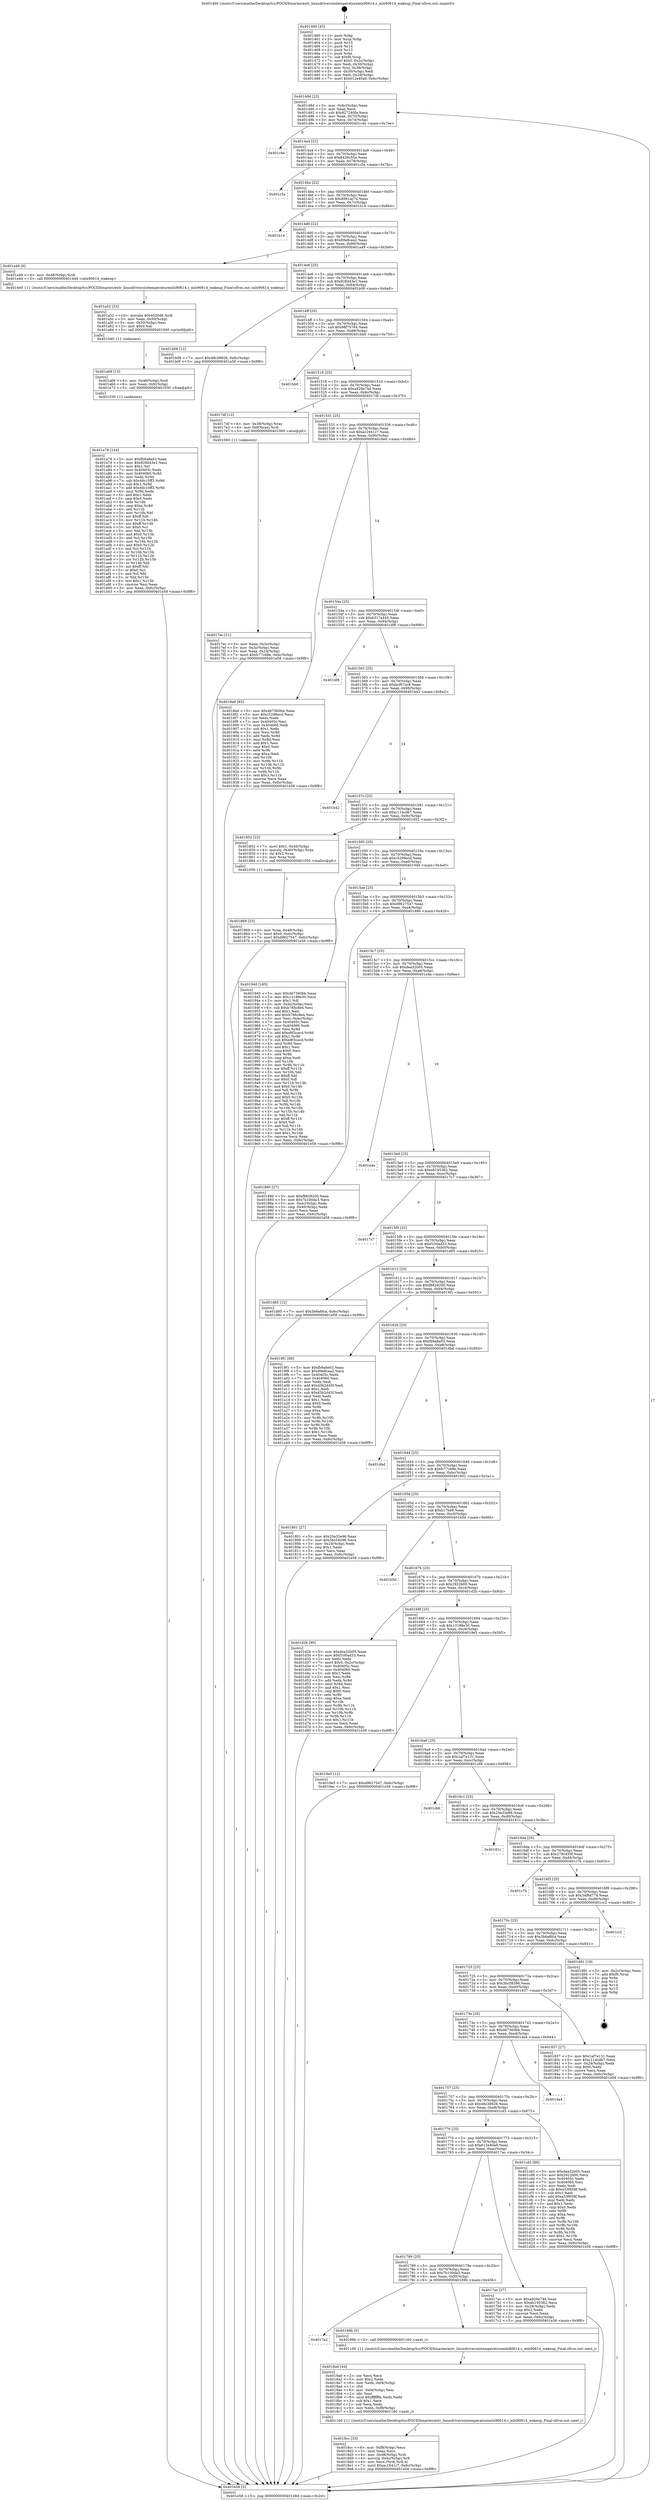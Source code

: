 digraph "0x401460" {
  label = "0x401460 (/mnt/c/Users/mathe/Desktop/tcc/POCII/binaries/extr_linuxdriversiiotemperaturemlx90614.c_mlx90614_wakeup_Final-ollvm.out::main(0))"
  labelloc = "t"
  node[shape=record]

  Entry [label="",width=0.3,height=0.3,shape=circle,fillcolor=black,style=filled]
  "0x40148d" [label="{
     0x40148d [23]\l
     | [instrs]\l
     &nbsp;&nbsp;0x40148d \<+3\>: mov -0x6c(%rbp),%eax\l
     &nbsp;&nbsp;0x401490 \<+2\>: mov %eax,%ecx\l
     &nbsp;&nbsp;0x401492 \<+6\>: sub $0x827240fa,%ecx\l
     &nbsp;&nbsp;0x401498 \<+3\>: mov %eax,-0x70(%rbp)\l
     &nbsp;&nbsp;0x40149b \<+3\>: mov %ecx,-0x74(%rbp)\l
     &nbsp;&nbsp;0x40149e \<+6\>: je 0000000000401c4e \<main+0x7ee\>\l
  }"]
  "0x401c4e" [label="{
     0x401c4e\l
  }", style=dashed]
  "0x4014a4" [label="{
     0x4014a4 [22]\l
     | [instrs]\l
     &nbsp;&nbsp;0x4014a4 \<+5\>: jmp 00000000004014a9 \<main+0x49\>\l
     &nbsp;&nbsp;0x4014a9 \<+3\>: mov -0x70(%rbp),%eax\l
     &nbsp;&nbsp;0x4014ac \<+5\>: sub $0x8426c55e,%eax\l
     &nbsp;&nbsp;0x4014b1 \<+3\>: mov %eax,-0x78(%rbp)\l
     &nbsp;&nbsp;0x4014b4 \<+6\>: je 0000000000401c5a \<main+0x7fa\>\l
  }"]
  Exit [label="",width=0.3,height=0.3,shape=circle,fillcolor=black,style=filled,peripheries=2]
  "0x401c5a" [label="{
     0x401c5a\l
  }", style=dashed]
  "0x4014ba" [label="{
     0x4014ba [22]\l
     | [instrs]\l
     &nbsp;&nbsp;0x4014ba \<+5\>: jmp 00000000004014bf \<main+0x5f\>\l
     &nbsp;&nbsp;0x4014bf \<+3\>: mov -0x70(%rbp),%eax\l
     &nbsp;&nbsp;0x4014c2 \<+5\>: sub $0x8991ac7d,%eax\l
     &nbsp;&nbsp;0x4014c7 \<+3\>: mov %eax,-0x7c(%rbp)\l
     &nbsp;&nbsp;0x4014ca \<+6\>: je 0000000000401b14 \<main+0x6b4\>\l
  }"]
  "0x401a78" [label="{
     0x401a78 [144]\l
     | [instrs]\l
     &nbsp;&nbsp;0x401a78 \<+5\>: mov $0xfb9a8e03,%eax\l
     &nbsp;&nbsp;0x401a7d \<+5\>: mov $0x928d43e1,%esi\l
     &nbsp;&nbsp;0x401a82 \<+2\>: mov $0x1,%cl\l
     &nbsp;&nbsp;0x401a84 \<+7\>: mov 0x40405c,%edx\l
     &nbsp;&nbsp;0x401a8b \<+8\>: mov 0x404060,%r8d\l
     &nbsp;&nbsp;0x401a93 \<+3\>: mov %edx,%r9d\l
     &nbsp;&nbsp;0x401a96 \<+7\>: sub $0x46c10ff3,%r9d\l
     &nbsp;&nbsp;0x401a9d \<+4\>: sub $0x1,%r9d\l
     &nbsp;&nbsp;0x401aa1 \<+7\>: add $0x46c10ff3,%r9d\l
     &nbsp;&nbsp;0x401aa8 \<+4\>: imul %r9d,%edx\l
     &nbsp;&nbsp;0x401aac \<+3\>: and $0x1,%edx\l
     &nbsp;&nbsp;0x401aaf \<+3\>: cmp $0x0,%edx\l
     &nbsp;&nbsp;0x401ab2 \<+4\>: sete %r10b\l
     &nbsp;&nbsp;0x401ab6 \<+4\>: cmp $0xa,%r8d\l
     &nbsp;&nbsp;0x401aba \<+4\>: setl %r11b\l
     &nbsp;&nbsp;0x401abe \<+3\>: mov %r10b,%bl\l
     &nbsp;&nbsp;0x401ac1 \<+3\>: xor $0xff,%bl\l
     &nbsp;&nbsp;0x401ac4 \<+3\>: mov %r11b,%r14b\l
     &nbsp;&nbsp;0x401ac7 \<+4\>: xor $0xff,%r14b\l
     &nbsp;&nbsp;0x401acb \<+3\>: xor $0x0,%cl\l
     &nbsp;&nbsp;0x401ace \<+3\>: mov %bl,%r15b\l
     &nbsp;&nbsp;0x401ad1 \<+4\>: and $0x0,%r15b\l
     &nbsp;&nbsp;0x401ad5 \<+3\>: and %cl,%r10b\l
     &nbsp;&nbsp;0x401ad8 \<+3\>: mov %r14b,%r12b\l
     &nbsp;&nbsp;0x401adb \<+4\>: and $0x0,%r12b\l
     &nbsp;&nbsp;0x401adf \<+3\>: and %cl,%r11b\l
     &nbsp;&nbsp;0x401ae2 \<+3\>: or %r10b,%r15b\l
     &nbsp;&nbsp;0x401ae5 \<+3\>: or %r11b,%r12b\l
     &nbsp;&nbsp;0x401ae8 \<+3\>: xor %r12b,%r15b\l
     &nbsp;&nbsp;0x401aeb \<+3\>: or %r14b,%bl\l
     &nbsp;&nbsp;0x401aee \<+3\>: xor $0xff,%bl\l
     &nbsp;&nbsp;0x401af1 \<+3\>: or $0x0,%cl\l
     &nbsp;&nbsp;0x401af4 \<+2\>: and %cl,%bl\l
     &nbsp;&nbsp;0x401af6 \<+3\>: or %bl,%r15b\l
     &nbsp;&nbsp;0x401af9 \<+4\>: test $0x1,%r15b\l
     &nbsp;&nbsp;0x401afd \<+3\>: cmovne %esi,%eax\l
     &nbsp;&nbsp;0x401b00 \<+3\>: mov %eax,-0x6c(%rbp)\l
     &nbsp;&nbsp;0x401b03 \<+5\>: jmp 0000000000401e58 \<main+0x9f8\>\l
  }"]
  "0x401b14" [label="{
     0x401b14\l
  }", style=dashed]
  "0x4014d0" [label="{
     0x4014d0 [22]\l
     | [instrs]\l
     &nbsp;&nbsp;0x4014d0 \<+5\>: jmp 00000000004014d5 \<main+0x75\>\l
     &nbsp;&nbsp;0x4014d5 \<+3\>: mov -0x70(%rbp),%eax\l
     &nbsp;&nbsp;0x4014d8 \<+5\>: sub $0x89e8cea2,%eax\l
     &nbsp;&nbsp;0x4014dd \<+3\>: mov %eax,-0x80(%rbp)\l
     &nbsp;&nbsp;0x4014e0 \<+6\>: je 0000000000401a49 \<main+0x5e9\>\l
  }"]
  "0x401a69" [label="{
     0x401a69 [15]\l
     | [instrs]\l
     &nbsp;&nbsp;0x401a69 \<+4\>: mov -0x48(%rbp),%rdi\l
     &nbsp;&nbsp;0x401a6d \<+6\>: mov %eax,-0xfc(%rbp)\l
     &nbsp;&nbsp;0x401a73 \<+5\>: call 0000000000401030 \<free@plt\>\l
     | [calls]\l
     &nbsp;&nbsp;0x401030 \{1\} (unknown)\l
  }"]
  "0x401a49" [label="{
     0x401a49 [9]\l
     | [instrs]\l
     &nbsp;&nbsp;0x401a49 \<+4\>: mov -0x48(%rbp),%rdi\l
     &nbsp;&nbsp;0x401a4d \<+5\>: call 0000000000401440 \<mlx90614_wakeup\>\l
     | [calls]\l
     &nbsp;&nbsp;0x401440 \{1\} (/mnt/c/Users/mathe/Desktop/tcc/POCII/binaries/extr_linuxdriversiiotemperaturemlx90614.c_mlx90614_wakeup_Final-ollvm.out::mlx90614_wakeup)\l
  }"]
  "0x4014e6" [label="{
     0x4014e6 [25]\l
     | [instrs]\l
     &nbsp;&nbsp;0x4014e6 \<+5\>: jmp 00000000004014eb \<main+0x8b\>\l
     &nbsp;&nbsp;0x4014eb \<+3\>: mov -0x70(%rbp),%eax\l
     &nbsp;&nbsp;0x4014ee \<+5\>: sub $0x928d43e1,%eax\l
     &nbsp;&nbsp;0x4014f3 \<+6\>: mov %eax,-0x84(%rbp)\l
     &nbsp;&nbsp;0x4014f9 \<+6\>: je 0000000000401b08 \<main+0x6a8\>\l
  }"]
  "0x401a52" [label="{
     0x401a52 [23]\l
     | [instrs]\l
     &nbsp;&nbsp;0x401a52 \<+10\>: movabs $0x4020d6,%rdi\l
     &nbsp;&nbsp;0x401a5c \<+3\>: mov %eax,-0x50(%rbp)\l
     &nbsp;&nbsp;0x401a5f \<+3\>: mov -0x50(%rbp),%esi\l
     &nbsp;&nbsp;0x401a62 \<+2\>: mov $0x0,%al\l
     &nbsp;&nbsp;0x401a64 \<+5\>: call 0000000000401040 \<printf@plt\>\l
     | [calls]\l
     &nbsp;&nbsp;0x401040 \{1\} (unknown)\l
  }"]
  "0x401b08" [label="{
     0x401b08 [12]\l
     | [instrs]\l
     &nbsp;&nbsp;0x401b08 \<+7\>: movl $0x48c38826,-0x6c(%rbp)\l
     &nbsp;&nbsp;0x401b0f \<+5\>: jmp 0000000000401e58 \<main+0x9f8\>\l
  }"]
  "0x4014ff" [label="{
     0x4014ff [25]\l
     | [instrs]\l
     &nbsp;&nbsp;0x4014ff \<+5\>: jmp 0000000000401504 \<main+0xa4\>\l
     &nbsp;&nbsp;0x401504 \<+3\>: mov -0x70(%rbp),%eax\l
     &nbsp;&nbsp;0x401507 \<+5\>: sub $0x98f75764,%eax\l
     &nbsp;&nbsp;0x40150c \<+6\>: mov %eax,-0x88(%rbp)\l
     &nbsp;&nbsp;0x401512 \<+6\>: je 0000000000401bb0 \<main+0x750\>\l
  }"]
  "0x4018cc" [label="{
     0x4018cc [33]\l
     | [instrs]\l
     &nbsp;&nbsp;0x4018cc \<+6\>: mov -0xf8(%rbp),%ecx\l
     &nbsp;&nbsp;0x4018d2 \<+3\>: imul %eax,%ecx\l
     &nbsp;&nbsp;0x4018d5 \<+4\>: mov -0x48(%rbp),%rdi\l
     &nbsp;&nbsp;0x4018d9 \<+4\>: movslq -0x4c(%rbp),%r8\l
     &nbsp;&nbsp;0x4018dd \<+4\>: mov %ecx,(%rdi,%r8,4)\l
     &nbsp;&nbsp;0x4018e1 \<+7\>: movl $0xac1641c7,-0x6c(%rbp)\l
     &nbsp;&nbsp;0x4018e8 \<+5\>: jmp 0000000000401e58 \<main+0x9f8\>\l
  }"]
  "0x401bb0" [label="{
     0x401bb0\l
  }", style=dashed]
  "0x401518" [label="{
     0x401518 [25]\l
     | [instrs]\l
     &nbsp;&nbsp;0x401518 \<+5\>: jmp 000000000040151d \<main+0xbd\>\l
     &nbsp;&nbsp;0x40151d \<+3\>: mov -0x70(%rbp),%eax\l
     &nbsp;&nbsp;0x401520 \<+5\>: sub $0xa929e74d,%eax\l
     &nbsp;&nbsp;0x401525 \<+6\>: mov %eax,-0x8c(%rbp)\l
     &nbsp;&nbsp;0x40152b \<+6\>: je 00000000004017df \<main+0x37f\>\l
  }"]
  "0x4018a0" [label="{
     0x4018a0 [44]\l
     | [instrs]\l
     &nbsp;&nbsp;0x4018a0 \<+2\>: xor %ecx,%ecx\l
     &nbsp;&nbsp;0x4018a2 \<+5\>: mov $0x2,%edx\l
     &nbsp;&nbsp;0x4018a7 \<+6\>: mov %edx,-0xf4(%rbp)\l
     &nbsp;&nbsp;0x4018ad \<+1\>: cltd\l
     &nbsp;&nbsp;0x4018ae \<+6\>: mov -0xf4(%rbp),%esi\l
     &nbsp;&nbsp;0x4018b4 \<+2\>: idiv %esi\l
     &nbsp;&nbsp;0x4018b6 \<+6\>: imul $0xfffffffe,%edx,%edx\l
     &nbsp;&nbsp;0x4018bc \<+3\>: sub $0x1,%ecx\l
     &nbsp;&nbsp;0x4018bf \<+2\>: sub %ecx,%edx\l
     &nbsp;&nbsp;0x4018c1 \<+6\>: mov %edx,-0xf8(%rbp)\l
     &nbsp;&nbsp;0x4018c7 \<+5\>: call 0000000000401160 \<next_i\>\l
     | [calls]\l
     &nbsp;&nbsp;0x401160 \{1\} (/mnt/c/Users/mathe/Desktop/tcc/POCII/binaries/extr_linuxdriversiiotemperaturemlx90614.c_mlx90614_wakeup_Final-ollvm.out::next_i)\l
  }"]
  "0x4017df" [label="{
     0x4017df [13]\l
     | [instrs]\l
     &nbsp;&nbsp;0x4017df \<+4\>: mov -0x38(%rbp),%rax\l
     &nbsp;&nbsp;0x4017e3 \<+4\>: mov 0x8(%rax),%rdi\l
     &nbsp;&nbsp;0x4017e7 \<+5\>: call 0000000000401060 \<atoi@plt\>\l
     | [calls]\l
     &nbsp;&nbsp;0x401060 \{1\} (unknown)\l
  }"]
  "0x401531" [label="{
     0x401531 [25]\l
     | [instrs]\l
     &nbsp;&nbsp;0x401531 \<+5\>: jmp 0000000000401536 \<main+0xd6\>\l
     &nbsp;&nbsp;0x401536 \<+3\>: mov -0x70(%rbp),%eax\l
     &nbsp;&nbsp;0x401539 \<+5\>: sub $0xac1641c7,%eax\l
     &nbsp;&nbsp;0x40153e \<+6\>: mov %eax,-0x90(%rbp)\l
     &nbsp;&nbsp;0x401544 \<+6\>: je 00000000004018ed \<main+0x48d\>\l
  }"]
  "0x4017a2" [label="{
     0x4017a2\l
  }", style=dashed]
  "0x4018ed" [label="{
     0x4018ed [83]\l
     | [instrs]\l
     &nbsp;&nbsp;0x4018ed \<+5\>: mov $0x467360bb,%eax\l
     &nbsp;&nbsp;0x4018f2 \<+5\>: mov $0xc5298ecd,%ecx\l
     &nbsp;&nbsp;0x4018f7 \<+2\>: xor %edx,%edx\l
     &nbsp;&nbsp;0x4018f9 \<+7\>: mov 0x40405c,%esi\l
     &nbsp;&nbsp;0x401900 \<+7\>: mov 0x404060,%edi\l
     &nbsp;&nbsp;0x401907 \<+3\>: sub $0x1,%edx\l
     &nbsp;&nbsp;0x40190a \<+3\>: mov %esi,%r8d\l
     &nbsp;&nbsp;0x40190d \<+3\>: add %edx,%r8d\l
     &nbsp;&nbsp;0x401910 \<+4\>: imul %r8d,%esi\l
     &nbsp;&nbsp;0x401914 \<+3\>: and $0x1,%esi\l
     &nbsp;&nbsp;0x401917 \<+3\>: cmp $0x0,%esi\l
     &nbsp;&nbsp;0x40191a \<+4\>: sete %r9b\l
     &nbsp;&nbsp;0x40191e \<+3\>: cmp $0xa,%edi\l
     &nbsp;&nbsp;0x401921 \<+4\>: setl %r10b\l
     &nbsp;&nbsp;0x401925 \<+3\>: mov %r9b,%r11b\l
     &nbsp;&nbsp;0x401928 \<+3\>: and %r10b,%r11b\l
     &nbsp;&nbsp;0x40192b \<+3\>: xor %r10b,%r9b\l
     &nbsp;&nbsp;0x40192e \<+3\>: or %r9b,%r11b\l
     &nbsp;&nbsp;0x401931 \<+4\>: test $0x1,%r11b\l
     &nbsp;&nbsp;0x401935 \<+3\>: cmovne %ecx,%eax\l
     &nbsp;&nbsp;0x401938 \<+3\>: mov %eax,-0x6c(%rbp)\l
     &nbsp;&nbsp;0x40193b \<+5\>: jmp 0000000000401e58 \<main+0x9f8\>\l
  }"]
  "0x40154a" [label="{
     0x40154a [25]\l
     | [instrs]\l
     &nbsp;&nbsp;0x40154a \<+5\>: jmp 000000000040154f \<main+0xef\>\l
     &nbsp;&nbsp;0x40154f \<+3\>: mov -0x70(%rbp),%eax\l
     &nbsp;&nbsp;0x401552 \<+5\>: sub $0xb317a445,%eax\l
     &nbsp;&nbsp;0x401557 \<+6\>: mov %eax,-0x94(%rbp)\l
     &nbsp;&nbsp;0x40155d \<+6\>: je 0000000000401df8 \<main+0x998\>\l
  }"]
  "0x40189b" [label="{
     0x40189b [5]\l
     | [instrs]\l
     &nbsp;&nbsp;0x40189b \<+5\>: call 0000000000401160 \<next_i\>\l
     | [calls]\l
     &nbsp;&nbsp;0x401160 \{1\} (/mnt/c/Users/mathe/Desktop/tcc/POCII/binaries/extr_linuxdriversiiotemperaturemlx90614.c_mlx90614_wakeup_Final-ollvm.out::next_i)\l
  }"]
  "0x401df8" [label="{
     0x401df8\l
  }", style=dashed]
  "0x401563" [label="{
     0x401563 [25]\l
     | [instrs]\l
     &nbsp;&nbsp;0x401563 \<+5\>: jmp 0000000000401568 \<main+0x108\>\l
     &nbsp;&nbsp;0x401568 \<+3\>: mov -0x70(%rbp),%eax\l
     &nbsp;&nbsp;0x40156b \<+5\>: sub $0xbcf67ac8,%eax\l
     &nbsp;&nbsp;0x401570 \<+6\>: mov %eax,-0x98(%rbp)\l
     &nbsp;&nbsp;0x401576 \<+6\>: je 0000000000401b42 \<main+0x6e2\>\l
  }"]
  "0x401869" [label="{
     0x401869 [23]\l
     | [instrs]\l
     &nbsp;&nbsp;0x401869 \<+4\>: mov %rax,-0x48(%rbp)\l
     &nbsp;&nbsp;0x40186d \<+7\>: movl $0x0,-0x4c(%rbp)\l
     &nbsp;&nbsp;0x401874 \<+7\>: movl $0xd9627547,-0x6c(%rbp)\l
     &nbsp;&nbsp;0x40187b \<+5\>: jmp 0000000000401e58 \<main+0x9f8\>\l
  }"]
  "0x401b42" [label="{
     0x401b42\l
  }", style=dashed]
  "0x40157c" [label="{
     0x40157c [25]\l
     | [instrs]\l
     &nbsp;&nbsp;0x40157c \<+5\>: jmp 0000000000401581 \<main+0x121\>\l
     &nbsp;&nbsp;0x401581 \<+3\>: mov -0x70(%rbp),%eax\l
     &nbsp;&nbsp;0x401584 \<+5\>: sub $0xc114cdb7,%eax\l
     &nbsp;&nbsp;0x401589 \<+6\>: mov %eax,-0x9c(%rbp)\l
     &nbsp;&nbsp;0x40158f \<+6\>: je 0000000000401852 \<main+0x3f2\>\l
  }"]
  "0x4017ec" [label="{
     0x4017ec [21]\l
     | [instrs]\l
     &nbsp;&nbsp;0x4017ec \<+3\>: mov %eax,-0x3c(%rbp)\l
     &nbsp;&nbsp;0x4017ef \<+3\>: mov -0x3c(%rbp),%eax\l
     &nbsp;&nbsp;0x4017f2 \<+3\>: mov %eax,-0x24(%rbp)\l
     &nbsp;&nbsp;0x4017f5 \<+7\>: movl $0xfc77c68e,-0x6c(%rbp)\l
     &nbsp;&nbsp;0x4017fc \<+5\>: jmp 0000000000401e58 \<main+0x9f8\>\l
  }"]
  "0x401852" [label="{
     0x401852 [23]\l
     | [instrs]\l
     &nbsp;&nbsp;0x401852 \<+7\>: movl $0x1,-0x40(%rbp)\l
     &nbsp;&nbsp;0x401859 \<+4\>: movslq -0x40(%rbp),%rax\l
     &nbsp;&nbsp;0x40185d \<+4\>: shl $0x2,%rax\l
     &nbsp;&nbsp;0x401861 \<+3\>: mov %rax,%rdi\l
     &nbsp;&nbsp;0x401864 \<+5\>: call 0000000000401050 \<malloc@plt\>\l
     | [calls]\l
     &nbsp;&nbsp;0x401050 \{1\} (unknown)\l
  }"]
  "0x401595" [label="{
     0x401595 [25]\l
     | [instrs]\l
     &nbsp;&nbsp;0x401595 \<+5\>: jmp 000000000040159a \<main+0x13a\>\l
     &nbsp;&nbsp;0x40159a \<+3\>: mov -0x70(%rbp),%eax\l
     &nbsp;&nbsp;0x40159d \<+5\>: sub $0xc5298ecd,%eax\l
     &nbsp;&nbsp;0x4015a2 \<+6\>: mov %eax,-0xa0(%rbp)\l
     &nbsp;&nbsp;0x4015a8 \<+6\>: je 0000000000401940 \<main+0x4e0\>\l
  }"]
  "0x401460" [label="{
     0x401460 [45]\l
     | [instrs]\l
     &nbsp;&nbsp;0x401460 \<+1\>: push %rbp\l
     &nbsp;&nbsp;0x401461 \<+3\>: mov %rsp,%rbp\l
     &nbsp;&nbsp;0x401464 \<+2\>: push %r15\l
     &nbsp;&nbsp;0x401466 \<+2\>: push %r14\l
     &nbsp;&nbsp;0x401468 \<+2\>: push %r12\l
     &nbsp;&nbsp;0x40146a \<+1\>: push %rbx\l
     &nbsp;&nbsp;0x40146b \<+7\>: sub $0xf0,%rsp\l
     &nbsp;&nbsp;0x401472 \<+7\>: movl $0x0,-0x2c(%rbp)\l
     &nbsp;&nbsp;0x401479 \<+3\>: mov %edi,-0x30(%rbp)\l
     &nbsp;&nbsp;0x40147c \<+4\>: mov %rsi,-0x38(%rbp)\l
     &nbsp;&nbsp;0x401480 \<+3\>: mov -0x30(%rbp),%edi\l
     &nbsp;&nbsp;0x401483 \<+3\>: mov %edi,-0x28(%rbp)\l
     &nbsp;&nbsp;0x401486 \<+7\>: movl $0x612e40a9,-0x6c(%rbp)\l
  }"]
  "0x401940" [label="{
     0x401940 [165]\l
     | [instrs]\l
     &nbsp;&nbsp;0x401940 \<+5\>: mov $0x467360bb,%eax\l
     &nbsp;&nbsp;0x401945 \<+5\>: mov $0x13188e30,%ecx\l
     &nbsp;&nbsp;0x40194a \<+2\>: mov $0x1,%dl\l
     &nbsp;&nbsp;0x40194c \<+3\>: mov -0x4c(%rbp),%esi\l
     &nbsp;&nbsp;0x40194f \<+6\>: sub $0xb766c8e4,%esi\l
     &nbsp;&nbsp;0x401955 \<+3\>: add $0x1,%esi\l
     &nbsp;&nbsp;0x401958 \<+6\>: add $0xb766c8e4,%esi\l
     &nbsp;&nbsp;0x40195e \<+3\>: mov %esi,-0x4c(%rbp)\l
     &nbsp;&nbsp;0x401961 \<+7\>: mov 0x40405c,%esi\l
     &nbsp;&nbsp;0x401968 \<+7\>: mov 0x404060,%edi\l
     &nbsp;&nbsp;0x40196f \<+3\>: mov %esi,%r8d\l
     &nbsp;&nbsp;0x401972 \<+7\>: add $0xe8f3cac4,%r8d\l
     &nbsp;&nbsp;0x401979 \<+4\>: sub $0x1,%r8d\l
     &nbsp;&nbsp;0x40197d \<+7\>: sub $0xe8f3cac4,%r8d\l
     &nbsp;&nbsp;0x401984 \<+4\>: imul %r8d,%esi\l
     &nbsp;&nbsp;0x401988 \<+3\>: and $0x1,%esi\l
     &nbsp;&nbsp;0x40198b \<+3\>: cmp $0x0,%esi\l
     &nbsp;&nbsp;0x40198e \<+4\>: sete %r9b\l
     &nbsp;&nbsp;0x401992 \<+3\>: cmp $0xa,%edi\l
     &nbsp;&nbsp;0x401995 \<+4\>: setl %r10b\l
     &nbsp;&nbsp;0x401999 \<+3\>: mov %r9b,%r11b\l
     &nbsp;&nbsp;0x40199c \<+4\>: xor $0xff,%r11b\l
     &nbsp;&nbsp;0x4019a0 \<+3\>: mov %r10b,%bl\l
     &nbsp;&nbsp;0x4019a3 \<+3\>: xor $0xff,%bl\l
     &nbsp;&nbsp;0x4019a6 \<+3\>: xor $0x0,%dl\l
     &nbsp;&nbsp;0x4019a9 \<+3\>: mov %r11b,%r14b\l
     &nbsp;&nbsp;0x4019ac \<+4\>: and $0x0,%r14b\l
     &nbsp;&nbsp;0x4019b0 \<+3\>: and %dl,%r9b\l
     &nbsp;&nbsp;0x4019b3 \<+3\>: mov %bl,%r15b\l
     &nbsp;&nbsp;0x4019b6 \<+4\>: and $0x0,%r15b\l
     &nbsp;&nbsp;0x4019ba \<+3\>: and %dl,%r10b\l
     &nbsp;&nbsp;0x4019bd \<+3\>: or %r9b,%r14b\l
     &nbsp;&nbsp;0x4019c0 \<+3\>: or %r10b,%r15b\l
     &nbsp;&nbsp;0x4019c3 \<+3\>: xor %r15b,%r14b\l
     &nbsp;&nbsp;0x4019c6 \<+3\>: or %bl,%r11b\l
     &nbsp;&nbsp;0x4019c9 \<+4\>: xor $0xff,%r11b\l
     &nbsp;&nbsp;0x4019cd \<+3\>: or $0x0,%dl\l
     &nbsp;&nbsp;0x4019d0 \<+3\>: and %dl,%r11b\l
     &nbsp;&nbsp;0x4019d3 \<+3\>: or %r11b,%r14b\l
     &nbsp;&nbsp;0x4019d6 \<+4\>: test $0x1,%r14b\l
     &nbsp;&nbsp;0x4019da \<+3\>: cmovne %ecx,%eax\l
     &nbsp;&nbsp;0x4019dd \<+3\>: mov %eax,-0x6c(%rbp)\l
     &nbsp;&nbsp;0x4019e0 \<+5\>: jmp 0000000000401e58 \<main+0x9f8\>\l
  }"]
  "0x4015ae" [label="{
     0x4015ae [25]\l
     | [instrs]\l
     &nbsp;&nbsp;0x4015ae \<+5\>: jmp 00000000004015b3 \<main+0x153\>\l
     &nbsp;&nbsp;0x4015b3 \<+3\>: mov -0x70(%rbp),%eax\l
     &nbsp;&nbsp;0x4015b6 \<+5\>: sub $0xd9627547,%eax\l
     &nbsp;&nbsp;0x4015bb \<+6\>: mov %eax,-0xa4(%rbp)\l
     &nbsp;&nbsp;0x4015c1 \<+6\>: je 0000000000401880 \<main+0x420\>\l
  }"]
  "0x401e58" [label="{
     0x401e58 [5]\l
     | [instrs]\l
     &nbsp;&nbsp;0x401e58 \<+5\>: jmp 000000000040148d \<main+0x2d\>\l
  }"]
  "0x401880" [label="{
     0x401880 [27]\l
     | [instrs]\l
     &nbsp;&nbsp;0x401880 \<+5\>: mov $0xf8828200,%eax\l
     &nbsp;&nbsp;0x401885 \<+5\>: mov $0x7b100da3,%ecx\l
     &nbsp;&nbsp;0x40188a \<+3\>: mov -0x4c(%rbp),%edx\l
     &nbsp;&nbsp;0x40188d \<+3\>: cmp -0x40(%rbp),%edx\l
     &nbsp;&nbsp;0x401890 \<+3\>: cmovl %ecx,%eax\l
     &nbsp;&nbsp;0x401893 \<+3\>: mov %eax,-0x6c(%rbp)\l
     &nbsp;&nbsp;0x401896 \<+5\>: jmp 0000000000401e58 \<main+0x9f8\>\l
  }"]
  "0x4015c7" [label="{
     0x4015c7 [25]\l
     | [instrs]\l
     &nbsp;&nbsp;0x4015c7 \<+5\>: jmp 00000000004015cc \<main+0x16c\>\l
     &nbsp;&nbsp;0x4015cc \<+3\>: mov -0x70(%rbp),%eax\l
     &nbsp;&nbsp;0x4015cf \<+5\>: sub $0xdea32b05,%eax\l
     &nbsp;&nbsp;0x4015d4 \<+6\>: mov %eax,-0xa8(%rbp)\l
     &nbsp;&nbsp;0x4015da \<+6\>: je 0000000000401e4a \<main+0x9ea\>\l
  }"]
  "0x401789" [label="{
     0x401789 [25]\l
     | [instrs]\l
     &nbsp;&nbsp;0x401789 \<+5\>: jmp 000000000040178e \<main+0x32e\>\l
     &nbsp;&nbsp;0x40178e \<+3\>: mov -0x70(%rbp),%eax\l
     &nbsp;&nbsp;0x401791 \<+5\>: sub $0x7b100da3,%eax\l
     &nbsp;&nbsp;0x401796 \<+6\>: mov %eax,-0xf0(%rbp)\l
     &nbsp;&nbsp;0x40179c \<+6\>: je 000000000040189b \<main+0x43b\>\l
  }"]
  "0x401e4a" [label="{
     0x401e4a\l
  }", style=dashed]
  "0x4015e0" [label="{
     0x4015e0 [25]\l
     | [instrs]\l
     &nbsp;&nbsp;0x4015e0 \<+5\>: jmp 00000000004015e5 \<main+0x185\>\l
     &nbsp;&nbsp;0x4015e5 \<+3\>: mov -0x70(%rbp),%eax\l
     &nbsp;&nbsp;0x4015e8 \<+5\>: sub $0xeb195362,%eax\l
     &nbsp;&nbsp;0x4015ed \<+6\>: mov %eax,-0xac(%rbp)\l
     &nbsp;&nbsp;0x4015f3 \<+6\>: je 00000000004017c7 \<main+0x367\>\l
  }"]
  "0x4017ac" [label="{
     0x4017ac [27]\l
     | [instrs]\l
     &nbsp;&nbsp;0x4017ac \<+5\>: mov $0xa929e74d,%eax\l
     &nbsp;&nbsp;0x4017b1 \<+5\>: mov $0xeb195362,%ecx\l
     &nbsp;&nbsp;0x4017b6 \<+3\>: mov -0x28(%rbp),%edx\l
     &nbsp;&nbsp;0x4017b9 \<+3\>: cmp $0x2,%edx\l
     &nbsp;&nbsp;0x4017bc \<+3\>: cmovne %ecx,%eax\l
     &nbsp;&nbsp;0x4017bf \<+3\>: mov %eax,-0x6c(%rbp)\l
     &nbsp;&nbsp;0x4017c2 \<+5\>: jmp 0000000000401e58 \<main+0x9f8\>\l
  }"]
  "0x4017c7" [label="{
     0x4017c7\l
  }", style=dashed]
  "0x4015f9" [label="{
     0x4015f9 [25]\l
     | [instrs]\l
     &nbsp;&nbsp;0x4015f9 \<+5\>: jmp 00000000004015fe \<main+0x19e\>\l
     &nbsp;&nbsp;0x4015fe \<+3\>: mov -0x70(%rbp),%eax\l
     &nbsp;&nbsp;0x401601 \<+5\>: sub $0xf100ad33,%eax\l
     &nbsp;&nbsp;0x401606 \<+6\>: mov %eax,-0xb0(%rbp)\l
     &nbsp;&nbsp;0x40160c \<+6\>: je 0000000000401d85 \<main+0x925\>\l
  }"]
  "0x401770" [label="{
     0x401770 [25]\l
     | [instrs]\l
     &nbsp;&nbsp;0x401770 \<+5\>: jmp 0000000000401775 \<main+0x315\>\l
     &nbsp;&nbsp;0x401775 \<+3\>: mov -0x70(%rbp),%eax\l
     &nbsp;&nbsp;0x401778 \<+5\>: sub $0x612e40a9,%eax\l
     &nbsp;&nbsp;0x40177d \<+6\>: mov %eax,-0xec(%rbp)\l
     &nbsp;&nbsp;0x401783 \<+6\>: je 00000000004017ac \<main+0x34c\>\l
  }"]
  "0x401d85" [label="{
     0x401d85 [12]\l
     | [instrs]\l
     &nbsp;&nbsp;0x401d85 \<+7\>: movl $0x3b6a8fca,-0x6c(%rbp)\l
     &nbsp;&nbsp;0x401d8c \<+5\>: jmp 0000000000401e58 \<main+0x9f8\>\l
  }"]
  "0x401612" [label="{
     0x401612 [25]\l
     | [instrs]\l
     &nbsp;&nbsp;0x401612 \<+5\>: jmp 0000000000401617 \<main+0x1b7\>\l
     &nbsp;&nbsp;0x401617 \<+3\>: mov -0x70(%rbp),%eax\l
     &nbsp;&nbsp;0x40161a \<+5\>: sub $0xf8828200,%eax\l
     &nbsp;&nbsp;0x40161f \<+6\>: mov %eax,-0xb4(%rbp)\l
     &nbsp;&nbsp;0x401625 \<+6\>: je 00000000004019f1 \<main+0x591\>\l
  }"]
  "0x401cd3" [label="{
     0x401cd3 [88]\l
     | [instrs]\l
     &nbsp;&nbsp;0x401cd3 \<+5\>: mov $0xdea32b05,%eax\l
     &nbsp;&nbsp;0x401cd8 \<+5\>: mov $0x2922b00,%ecx\l
     &nbsp;&nbsp;0x401cdd \<+7\>: mov 0x40405c,%edx\l
     &nbsp;&nbsp;0x401ce4 \<+7\>: mov 0x404060,%esi\l
     &nbsp;&nbsp;0x401ceb \<+2\>: mov %edx,%edi\l
     &nbsp;&nbsp;0x401ced \<+6\>: sub $0xa33f958f,%edi\l
     &nbsp;&nbsp;0x401cf3 \<+3\>: sub $0x1,%edi\l
     &nbsp;&nbsp;0x401cf6 \<+6\>: add $0xa33f958f,%edi\l
     &nbsp;&nbsp;0x401cfc \<+3\>: imul %edi,%edx\l
     &nbsp;&nbsp;0x401cff \<+3\>: and $0x1,%edx\l
     &nbsp;&nbsp;0x401d02 \<+3\>: cmp $0x0,%edx\l
     &nbsp;&nbsp;0x401d05 \<+4\>: sete %r8b\l
     &nbsp;&nbsp;0x401d09 \<+3\>: cmp $0xa,%esi\l
     &nbsp;&nbsp;0x401d0c \<+4\>: setl %r9b\l
     &nbsp;&nbsp;0x401d10 \<+3\>: mov %r8b,%r10b\l
     &nbsp;&nbsp;0x401d13 \<+3\>: and %r9b,%r10b\l
     &nbsp;&nbsp;0x401d16 \<+3\>: xor %r9b,%r8b\l
     &nbsp;&nbsp;0x401d19 \<+3\>: or %r8b,%r10b\l
     &nbsp;&nbsp;0x401d1c \<+4\>: test $0x1,%r10b\l
     &nbsp;&nbsp;0x401d20 \<+3\>: cmovne %ecx,%eax\l
     &nbsp;&nbsp;0x401d23 \<+3\>: mov %eax,-0x6c(%rbp)\l
     &nbsp;&nbsp;0x401d26 \<+5\>: jmp 0000000000401e58 \<main+0x9f8\>\l
  }"]
  "0x4019f1" [label="{
     0x4019f1 [88]\l
     | [instrs]\l
     &nbsp;&nbsp;0x4019f1 \<+5\>: mov $0xfb9a8e03,%eax\l
     &nbsp;&nbsp;0x4019f6 \<+5\>: mov $0x89e8cea2,%ecx\l
     &nbsp;&nbsp;0x4019fb \<+7\>: mov 0x40405c,%edx\l
     &nbsp;&nbsp;0x401a02 \<+7\>: mov 0x404060,%esi\l
     &nbsp;&nbsp;0x401a09 \<+2\>: mov %edx,%edi\l
     &nbsp;&nbsp;0x401a0b \<+6\>: add $0xd3b2d45f,%edi\l
     &nbsp;&nbsp;0x401a11 \<+3\>: sub $0x1,%edi\l
     &nbsp;&nbsp;0x401a14 \<+6\>: sub $0xd3b2d45f,%edi\l
     &nbsp;&nbsp;0x401a1a \<+3\>: imul %edi,%edx\l
     &nbsp;&nbsp;0x401a1d \<+3\>: and $0x1,%edx\l
     &nbsp;&nbsp;0x401a20 \<+3\>: cmp $0x0,%edx\l
     &nbsp;&nbsp;0x401a23 \<+4\>: sete %r8b\l
     &nbsp;&nbsp;0x401a27 \<+3\>: cmp $0xa,%esi\l
     &nbsp;&nbsp;0x401a2a \<+4\>: setl %r9b\l
     &nbsp;&nbsp;0x401a2e \<+3\>: mov %r8b,%r10b\l
     &nbsp;&nbsp;0x401a31 \<+3\>: and %r9b,%r10b\l
     &nbsp;&nbsp;0x401a34 \<+3\>: xor %r9b,%r8b\l
     &nbsp;&nbsp;0x401a37 \<+3\>: or %r8b,%r10b\l
     &nbsp;&nbsp;0x401a3a \<+4\>: test $0x1,%r10b\l
     &nbsp;&nbsp;0x401a3e \<+3\>: cmovne %ecx,%eax\l
     &nbsp;&nbsp;0x401a41 \<+3\>: mov %eax,-0x6c(%rbp)\l
     &nbsp;&nbsp;0x401a44 \<+5\>: jmp 0000000000401e58 \<main+0x9f8\>\l
  }"]
  "0x40162b" [label="{
     0x40162b [25]\l
     | [instrs]\l
     &nbsp;&nbsp;0x40162b \<+5\>: jmp 0000000000401630 \<main+0x1d0\>\l
     &nbsp;&nbsp;0x401630 \<+3\>: mov -0x70(%rbp),%eax\l
     &nbsp;&nbsp;0x401633 \<+5\>: sub $0xfb9a8e03,%eax\l
     &nbsp;&nbsp;0x401638 \<+6\>: mov %eax,-0xb8(%rbp)\l
     &nbsp;&nbsp;0x40163e \<+6\>: je 0000000000401dbd \<main+0x95d\>\l
  }"]
  "0x401757" [label="{
     0x401757 [25]\l
     | [instrs]\l
     &nbsp;&nbsp;0x401757 \<+5\>: jmp 000000000040175c \<main+0x2fc\>\l
     &nbsp;&nbsp;0x40175c \<+3\>: mov -0x70(%rbp),%eax\l
     &nbsp;&nbsp;0x40175f \<+5\>: sub $0x48c38826,%eax\l
     &nbsp;&nbsp;0x401764 \<+6\>: mov %eax,-0xe8(%rbp)\l
     &nbsp;&nbsp;0x40176a \<+6\>: je 0000000000401cd3 \<main+0x873\>\l
  }"]
  "0x401dbd" [label="{
     0x401dbd\l
  }", style=dashed]
  "0x401644" [label="{
     0x401644 [25]\l
     | [instrs]\l
     &nbsp;&nbsp;0x401644 \<+5\>: jmp 0000000000401649 \<main+0x1e9\>\l
     &nbsp;&nbsp;0x401649 \<+3\>: mov -0x70(%rbp),%eax\l
     &nbsp;&nbsp;0x40164c \<+5\>: sub $0xfc77c68e,%eax\l
     &nbsp;&nbsp;0x401651 \<+6\>: mov %eax,-0xbc(%rbp)\l
     &nbsp;&nbsp;0x401657 \<+6\>: je 0000000000401801 \<main+0x3a1\>\l
  }"]
  "0x401da4" [label="{
     0x401da4\l
  }", style=dashed]
  "0x401801" [label="{
     0x401801 [27]\l
     | [instrs]\l
     &nbsp;&nbsp;0x401801 \<+5\>: mov $0x25e33e96,%eax\l
     &nbsp;&nbsp;0x401806 \<+5\>: mov $0x3bc58296,%ecx\l
     &nbsp;&nbsp;0x40180b \<+3\>: mov -0x24(%rbp),%edx\l
     &nbsp;&nbsp;0x40180e \<+3\>: cmp $0x1,%edx\l
     &nbsp;&nbsp;0x401811 \<+3\>: cmovl %ecx,%eax\l
     &nbsp;&nbsp;0x401814 \<+3\>: mov %eax,-0x6c(%rbp)\l
     &nbsp;&nbsp;0x401817 \<+5\>: jmp 0000000000401e58 \<main+0x9f8\>\l
  }"]
  "0x40165d" [label="{
     0x40165d [25]\l
     | [instrs]\l
     &nbsp;&nbsp;0x40165d \<+5\>: jmp 0000000000401662 \<main+0x202\>\l
     &nbsp;&nbsp;0x401662 \<+3\>: mov -0x70(%rbp),%eax\l
     &nbsp;&nbsp;0x401665 \<+5\>: sub $0xb17be9,%eax\l
     &nbsp;&nbsp;0x40166a \<+6\>: mov %eax,-0xc0(%rbp)\l
     &nbsp;&nbsp;0x401670 \<+6\>: je 0000000000401b5d \<main+0x6fd\>\l
  }"]
  "0x40173e" [label="{
     0x40173e [25]\l
     | [instrs]\l
     &nbsp;&nbsp;0x40173e \<+5\>: jmp 0000000000401743 \<main+0x2e3\>\l
     &nbsp;&nbsp;0x401743 \<+3\>: mov -0x70(%rbp),%eax\l
     &nbsp;&nbsp;0x401746 \<+5\>: sub $0x467360bb,%eax\l
     &nbsp;&nbsp;0x40174b \<+6\>: mov %eax,-0xe4(%rbp)\l
     &nbsp;&nbsp;0x401751 \<+6\>: je 0000000000401da4 \<main+0x944\>\l
  }"]
  "0x401b5d" [label="{
     0x401b5d\l
  }", style=dashed]
  "0x401676" [label="{
     0x401676 [25]\l
     | [instrs]\l
     &nbsp;&nbsp;0x401676 \<+5\>: jmp 000000000040167b \<main+0x21b\>\l
     &nbsp;&nbsp;0x40167b \<+3\>: mov -0x70(%rbp),%eax\l
     &nbsp;&nbsp;0x40167e \<+5\>: sub $0x2922b00,%eax\l
     &nbsp;&nbsp;0x401683 \<+6\>: mov %eax,-0xc4(%rbp)\l
     &nbsp;&nbsp;0x401689 \<+6\>: je 0000000000401d2b \<main+0x8cb\>\l
  }"]
  "0x401837" [label="{
     0x401837 [27]\l
     | [instrs]\l
     &nbsp;&nbsp;0x401837 \<+5\>: mov $0x1af7e131,%eax\l
     &nbsp;&nbsp;0x40183c \<+5\>: mov $0xc114cdb7,%ecx\l
     &nbsp;&nbsp;0x401841 \<+3\>: mov -0x24(%rbp),%edx\l
     &nbsp;&nbsp;0x401844 \<+3\>: cmp $0x0,%edx\l
     &nbsp;&nbsp;0x401847 \<+3\>: cmove %ecx,%eax\l
     &nbsp;&nbsp;0x40184a \<+3\>: mov %eax,-0x6c(%rbp)\l
     &nbsp;&nbsp;0x40184d \<+5\>: jmp 0000000000401e58 \<main+0x9f8\>\l
  }"]
  "0x401d2b" [label="{
     0x401d2b [90]\l
     | [instrs]\l
     &nbsp;&nbsp;0x401d2b \<+5\>: mov $0xdea32b05,%eax\l
     &nbsp;&nbsp;0x401d30 \<+5\>: mov $0xf100ad33,%ecx\l
     &nbsp;&nbsp;0x401d35 \<+2\>: xor %edx,%edx\l
     &nbsp;&nbsp;0x401d37 \<+7\>: movl $0x0,-0x2c(%rbp)\l
     &nbsp;&nbsp;0x401d3e \<+7\>: mov 0x40405c,%esi\l
     &nbsp;&nbsp;0x401d45 \<+7\>: mov 0x404060,%edi\l
     &nbsp;&nbsp;0x401d4c \<+3\>: sub $0x1,%edx\l
     &nbsp;&nbsp;0x401d4f \<+3\>: mov %esi,%r8d\l
     &nbsp;&nbsp;0x401d52 \<+3\>: add %edx,%r8d\l
     &nbsp;&nbsp;0x401d55 \<+4\>: imul %r8d,%esi\l
     &nbsp;&nbsp;0x401d59 \<+3\>: and $0x1,%esi\l
     &nbsp;&nbsp;0x401d5c \<+3\>: cmp $0x0,%esi\l
     &nbsp;&nbsp;0x401d5f \<+4\>: sete %r9b\l
     &nbsp;&nbsp;0x401d63 \<+3\>: cmp $0xa,%edi\l
     &nbsp;&nbsp;0x401d66 \<+4\>: setl %r10b\l
     &nbsp;&nbsp;0x401d6a \<+3\>: mov %r9b,%r11b\l
     &nbsp;&nbsp;0x401d6d \<+3\>: and %r10b,%r11b\l
     &nbsp;&nbsp;0x401d70 \<+3\>: xor %r10b,%r9b\l
     &nbsp;&nbsp;0x401d73 \<+3\>: or %r9b,%r11b\l
     &nbsp;&nbsp;0x401d76 \<+4\>: test $0x1,%r11b\l
     &nbsp;&nbsp;0x401d7a \<+3\>: cmovne %ecx,%eax\l
     &nbsp;&nbsp;0x401d7d \<+3\>: mov %eax,-0x6c(%rbp)\l
     &nbsp;&nbsp;0x401d80 \<+5\>: jmp 0000000000401e58 \<main+0x9f8\>\l
  }"]
  "0x40168f" [label="{
     0x40168f [25]\l
     | [instrs]\l
     &nbsp;&nbsp;0x40168f \<+5\>: jmp 0000000000401694 \<main+0x234\>\l
     &nbsp;&nbsp;0x401694 \<+3\>: mov -0x70(%rbp),%eax\l
     &nbsp;&nbsp;0x401697 \<+5\>: sub $0x13188e30,%eax\l
     &nbsp;&nbsp;0x40169c \<+6\>: mov %eax,-0xc8(%rbp)\l
     &nbsp;&nbsp;0x4016a2 \<+6\>: je 00000000004019e5 \<main+0x585\>\l
  }"]
  "0x401725" [label="{
     0x401725 [25]\l
     | [instrs]\l
     &nbsp;&nbsp;0x401725 \<+5\>: jmp 000000000040172a \<main+0x2ca\>\l
     &nbsp;&nbsp;0x40172a \<+3\>: mov -0x70(%rbp),%eax\l
     &nbsp;&nbsp;0x40172d \<+5\>: sub $0x3bc58296,%eax\l
     &nbsp;&nbsp;0x401732 \<+6\>: mov %eax,-0xe0(%rbp)\l
     &nbsp;&nbsp;0x401738 \<+6\>: je 0000000000401837 \<main+0x3d7\>\l
  }"]
  "0x4019e5" [label="{
     0x4019e5 [12]\l
     | [instrs]\l
     &nbsp;&nbsp;0x4019e5 \<+7\>: movl $0xd9627547,-0x6c(%rbp)\l
     &nbsp;&nbsp;0x4019ec \<+5\>: jmp 0000000000401e58 \<main+0x9f8\>\l
  }"]
  "0x4016a8" [label="{
     0x4016a8 [25]\l
     | [instrs]\l
     &nbsp;&nbsp;0x4016a8 \<+5\>: jmp 00000000004016ad \<main+0x24d\>\l
     &nbsp;&nbsp;0x4016ad \<+3\>: mov -0x70(%rbp),%eax\l
     &nbsp;&nbsp;0x4016b0 \<+5\>: sub $0x1af7e131,%eax\l
     &nbsp;&nbsp;0x4016b5 \<+6\>: mov %eax,-0xcc(%rbp)\l
     &nbsp;&nbsp;0x4016bb \<+6\>: je 0000000000401cb6 \<main+0x856\>\l
  }"]
  "0x401d91" [label="{
     0x401d91 [19]\l
     | [instrs]\l
     &nbsp;&nbsp;0x401d91 \<+3\>: mov -0x2c(%rbp),%eax\l
     &nbsp;&nbsp;0x401d94 \<+7\>: add $0xf0,%rsp\l
     &nbsp;&nbsp;0x401d9b \<+1\>: pop %rbx\l
     &nbsp;&nbsp;0x401d9c \<+2\>: pop %r12\l
     &nbsp;&nbsp;0x401d9e \<+2\>: pop %r14\l
     &nbsp;&nbsp;0x401da0 \<+2\>: pop %r15\l
     &nbsp;&nbsp;0x401da2 \<+1\>: pop %rbp\l
     &nbsp;&nbsp;0x401da3 \<+1\>: ret\l
  }"]
  "0x401cb6" [label="{
     0x401cb6\l
  }", style=dashed]
  "0x4016c1" [label="{
     0x4016c1 [25]\l
     | [instrs]\l
     &nbsp;&nbsp;0x4016c1 \<+5\>: jmp 00000000004016c6 \<main+0x266\>\l
     &nbsp;&nbsp;0x4016c6 \<+3\>: mov -0x70(%rbp),%eax\l
     &nbsp;&nbsp;0x4016c9 \<+5\>: sub $0x25e33e96,%eax\l
     &nbsp;&nbsp;0x4016ce \<+6\>: mov %eax,-0xd0(%rbp)\l
     &nbsp;&nbsp;0x4016d4 \<+6\>: je 000000000040181c \<main+0x3bc\>\l
  }"]
  "0x40170c" [label="{
     0x40170c [25]\l
     | [instrs]\l
     &nbsp;&nbsp;0x40170c \<+5\>: jmp 0000000000401711 \<main+0x2b1\>\l
     &nbsp;&nbsp;0x401711 \<+3\>: mov -0x70(%rbp),%eax\l
     &nbsp;&nbsp;0x401714 \<+5\>: sub $0x3b6a8fca,%eax\l
     &nbsp;&nbsp;0x401719 \<+6\>: mov %eax,-0xdc(%rbp)\l
     &nbsp;&nbsp;0x40171f \<+6\>: je 0000000000401d91 \<main+0x931\>\l
  }"]
  "0x40181c" [label="{
     0x40181c\l
  }", style=dashed]
  "0x4016da" [label="{
     0x4016da [25]\l
     | [instrs]\l
     &nbsp;&nbsp;0x4016da \<+5\>: jmp 00000000004016df \<main+0x27f\>\l
     &nbsp;&nbsp;0x4016df \<+3\>: mov -0x70(%rbp),%eax\l
     &nbsp;&nbsp;0x4016e2 \<+5\>: sub $0x278c450f,%eax\l
     &nbsp;&nbsp;0x4016e7 \<+6\>: mov %eax,-0xd4(%rbp)\l
     &nbsp;&nbsp;0x4016ed \<+6\>: je 0000000000401c7b \<main+0x81b\>\l
  }"]
  "0x401cc2" [label="{
     0x401cc2\l
  }", style=dashed]
  "0x401c7b" [label="{
     0x401c7b\l
  }", style=dashed]
  "0x4016f3" [label="{
     0x4016f3 [25]\l
     | [instrs]\l
     &nbsp;&nbsp;0x4016f3 \<+5\>: jmp 00000000004016f8 \<main+0x298\>\l
     &nbsp;&nbsp;0x4016f8 \<+3\>: mov -0x70(%rbp),%eax\l
     &nbsp;&nbsp;0x4016fb \<+5\>: sub $0x34f8d774,%eax\l
     &nbsp;&nbsp;0x401700 \<+6\>: mov %eax,-0xd8(%rbp)\l
     &nbsp;&nbsp;0x401706 \<+6\>: je 0000000000401cc2 \<main+0x862\>\l
  }"]
  Entry -> "0x401460" [label=" 1"]
  "0x40148d" -> "0x401c4e" [label=" 0"]
  "0x40148d" -> "0x4014a4" [label=" 18"]
  "0x401d91" -> Exit [label=" 1"]
  "0x4014a4" -> "0x401c5a" [label=" 0"]
  "0x4014a4" -> "0x4014ba" [label=" 18"]
  "0x401d85" -> "0x401e58" [label=" 1"]
  "0x4014ba" -> "0x401b14" [label=" 0"]
  "0x4014ba" -> "0x4014d0" [label=" 18"]
  "0x401d2b" -> "0x401e58" [label=" 1"]
  "0x4014d0" -> "0x401a49" [label=" 1"]
  "0x4014d0" -> "0x4014e6" [label=" 17"]
  "0x401cd3" -> "0x401e58" [label=" 1"]
  "0x4014e6" -> "0x401b08" [label=" 1"]
  "0x4014e6" -> "0x4014ff" [label=" 16"]
  "0x401b08" -> "0x401e58" [label=" 1"]
  "0x4014ff" -> "0x401bb0" [label=" 0"]
  "0x4014ff" -> "0x401518" [label=" 16"]
  "0x401a78" -> "0x401e58" [label=" 1"]
  "0x401518" -> "0x4017df" [label=" 1"]
  "0x401518" -> "0x401531" [label=" 15"]
  "0x401a69" -> "0x401a78" [label=" 1"]
  "0x401531" -> "0x4018ed" [label=" 1"]
  "0x401531" -> "0x40154a" [label=" 14"]
  "0x401a52" -> "0x401a69" [label=" 1"]
  "0x40154a" -> "0x401df8" [label=" 0"]
  "0x40154a" -> "0x401563" [label=" 14"]
  "0x401a49" -> "0x401a52" [label=" 1"]
  "0x401563" -> "0x401b42" [label=" 0"]
  "0x401563" -> "0x40157c" [label=" 14"]
  "0x4019e5" -> "0x401e58" [label=" 1"]
  "0x40157c" -> "0x401852" [label=" 1"]
  "0x40157c" -> "0x401595" [label=" 13"]
  "0x401940" -> "0x401e58" [label=" 1"]
  "0x401595" -> "0x401940" [label=" 1"]
  "0x401595" -> "0x4015ae" [label=" 12"]
  "0x4018ed" -> "0x401e58" [label=" 1"]
  "0x4015ae" -> "0x401880" [label=" 2"]
  "0x4015ae" -> "0x4015c7" [label=" 10"]
  "0x4018cc" -> "0x401e58" [label=" 1"]
  "0x4015c7" -> "0x401e4a" [label=" 0"]
  "0x4015c7" -> "0x4015e0" [label=" 10"]
  "0x4018a0" -> "0x4018cc" [label=" 1"]
  "0x4015e0" -> "0x4017c7" [label=" 0"]
  "0x4015e0" -> "0x4015f9" [label=" 10"]
  "0x40189b" -> "0x4018a0" [label=" 1"]
  "0x4015f9" -> "0x401d85" [label=" 1"]
  "0x4015f9" -> "0x401612" [label=" 9"]
  "0x401789" -> "0x40189b" [label=" 1"]
  "0x401612" -> "0x4019f1" [label=" 1"]
  "0x401612" -> "0x40162b" [label=" 8"]
  "0x4019f1" -> "0x401e58" [label=" 1"]
  "0x40162b" -> "0x401dbd" [label=" 0"]
  "0x40162b" -> "0x401644" [label=" 8"]
  "0x401869" -> "0x401e58" [label=" 1"]
  "0x401644" -> "0x401801" [label=" 1"]
  "0x401644" -> "0x40165d" [label=" 7"]
  "0x401852" -> "0x401869" [label=" 1"]
  "0x40165d" -> "0x401b5d" [label=" 0"]
  "0x40165d" -> "0x401676" [label=" 7"]
  "0x401801" -> "0x401e58" [label=" 1"]
  "0x401676" -> "0x401d2b" [label=" 1"]
  "0x401676" -> "0x40168f" [label=" 6"]
  "0x4017ec" -> "0x401e58" [label=" 1"]
  "0x40168f" -> "0x4019e5" [label=" 1"]
  "0x40168f" -> "0x4016a8" [label=" 5"]
  "0x401e58" -> "0x40148d" [label=" 17"]
  "0x4016a8" -> "0x401cb6" [label=" 0"]
  "0x4016a8" -> "0x4016c1" [label=" 5"]
  "0x401460" -> "0x40148d" [label=" 1"]
  "0x4016c1" -> "0x40181c" [label=" 0"]
  "0x4016c1" -> "0x4016da" [label=" 5"]
  "0x401770" -> "0x401789" [label=" 1"]
  "0x4016da" -> "0x401c7b" [label=" 0"]
  "0x4016da" -> "0x4016f3" [label=" 5"]
  "0x401770" -> "0x4017ac" [label=" 1"]
  "0x4016f3" -> "0x401cc2" [label=" 0"]
  "0x4016f3" -> "0x40170c" [label=" 5"]
  "0x4017ac" -> "0x401e58" [label=" 1"]
  "0x40170c" -> "0x401d91" [label=" 1"]
  "0x40170c" -> "0x401725" [label=" 4"]
  "0x4017df" -> "0x4017ec" [label=" 1"]
  "0x401725" -> "0x401837" [label=" 1"]
  "0x401725" -> "0x40173e" [label=" 3"]
  "0x401837" -> "0x401e58" [label=" 1"]
  "0x40173e" -> "0x401da4" [label=" 0"]
  "0x40173e" -> "0x401757" [label=" 3"]
  "0x401880" -> "0x401e58" [label=" 2"]
  "0x401757" -> "0x401cd3" [label=" 1"]
  "0x401757" -> "0x401770" [label=" 2"]
  "0x401789" -> "0x4017a2" [label=" 0"]
}
